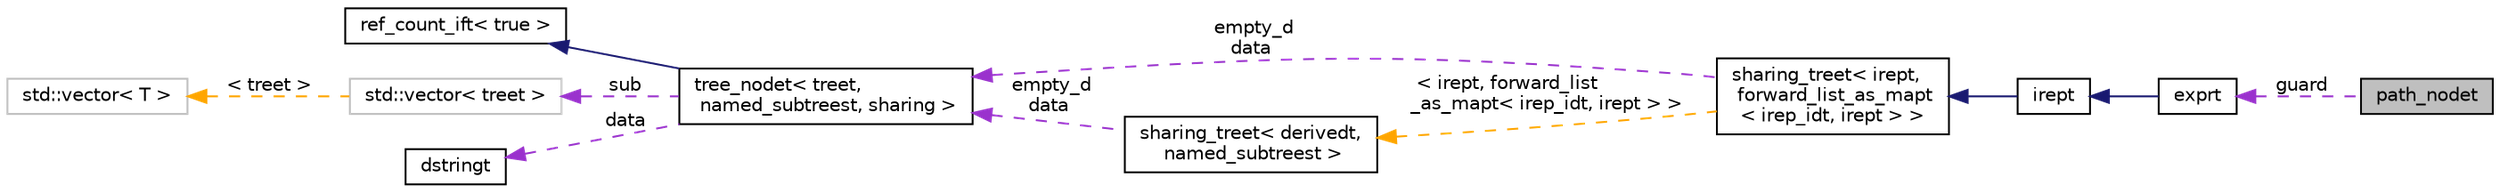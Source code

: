 digraph "path_nodet"
{
 // LATEX_PDF_SIZE
  bgcolor="transparent";
  edge [fontname="Helvetica",fontsize="10",labelfontname="Helvetica",labelfontsize="10"];
  node [fontname="Helvetica",fontsize="10",shape=record];
  rankdir="LR";
  Node1 [label="path_nodet",height=0.2,width=0.4,color="black", fillcolor="grey75", style="filled", fontcolor="black",tooltip=" "];
  Node2 -> Node1 [dir="back",color="darkorchid3",fontsize="10",style="dashed",label=" guard" ,fontname="Helvetica"];
  Node2 [label="exprt",height=0.2,width=0.4,color="black",URL="$classexprt.html",tooltip="Base class for all expressions."];
  Node3 -> Node2 [dir="back",color="midnightblue",fontsize="10",style="solid",fontname="Helvetica"];
  Node3 [label="irept",height=0.2,width=0.4,color="black",URL="$classirept.html",tooltip="There are a large number of kinds of tree structured or tree-like data in CPROVER."];
  Node4 -> Node3 [dir="back",color="midnightblue",fontsize="10",style="solid",fontname="Helvetica"];
  Node4 [label="sharing_treet\< irept,\l forward_list_as_mapt\l\< irep_idt, irept \> \>",height=0.2,width=0.4,color="black",URL="$classsharing__treet.html",tooltip=" "];
  Node5 -> Node4 [dir="back",color="darkorchid3",fontsize="10",style="dashed",label=" empty_d\ndata" ,fontname="Helvetica"];
  Node5 [label="tree_nodet\< treet,\l named_subtreest, sharing \>",height=0.2,width=0.4,color="black",URL="$classtree__nodet.html",tooltip="A node with data in a tree, it contains:"];
  Node6 -> Node5 [dir="back",color="midnightblue",fontsize="10",style="solid",fontname="Helvetica"];
  Node6 [label="ref_count_ift\< true \>",height=0.2,width=0.4,color="black",URL="$structref__count__ift_3_01true_01_4.html",tooltip=" "];
  Node7 -> Node5 [dir="back",color="darkorchid3",fontsize="10",style="dashed",label=" sub" ,fontname="Helvetica"];
  Node7 [label="std::vector\< treet \>",height=0.2,width=0.4,color="grey75",tooltip=" "];
  Node8 -> Node7 [dir="back",color="orange",fontsize="10",style="dashed",label=" \< treet \>" ,fontname="Helvetica"];
  Node8 [label="std::vector\< T \>",height=0.2,width=0.4,color="grey75",tooltip="STL class."];
  Node10 -> Node5 [dir="back",color="darkorchid3",fontsize="10",style="dashed",label=" data" ,fontname="Helvetica"];
  Node10 [label="dstringt",height=0.2,width=0.4,color="black",URL="$classdstringt.html",tooltip="dstringt has one field, an unsigned integer no which is an index into a static table of strings."];
  Node11 -> Node4 [dir="back",color="orange",fontsize="10",style="dashed",label=" \< irept, forward_list\l_as_mapt\< irep_idt, irept \> \>" ,fontname="Helvetica"];
  Node11 [label="sharing_treet\< derivedt,\l named_subtreest \>",height=0.2,width=0.4,color="black",URL="$classsharing__treet.html",tooltip="Base class for tree-like data structures with sharing."];
  Node5 -> Node11 [dir="back",color="darkorchid3",fontsize="10",style="dashed",label=" empty_d\ndata" ,fontname="Helvetica"];
}
